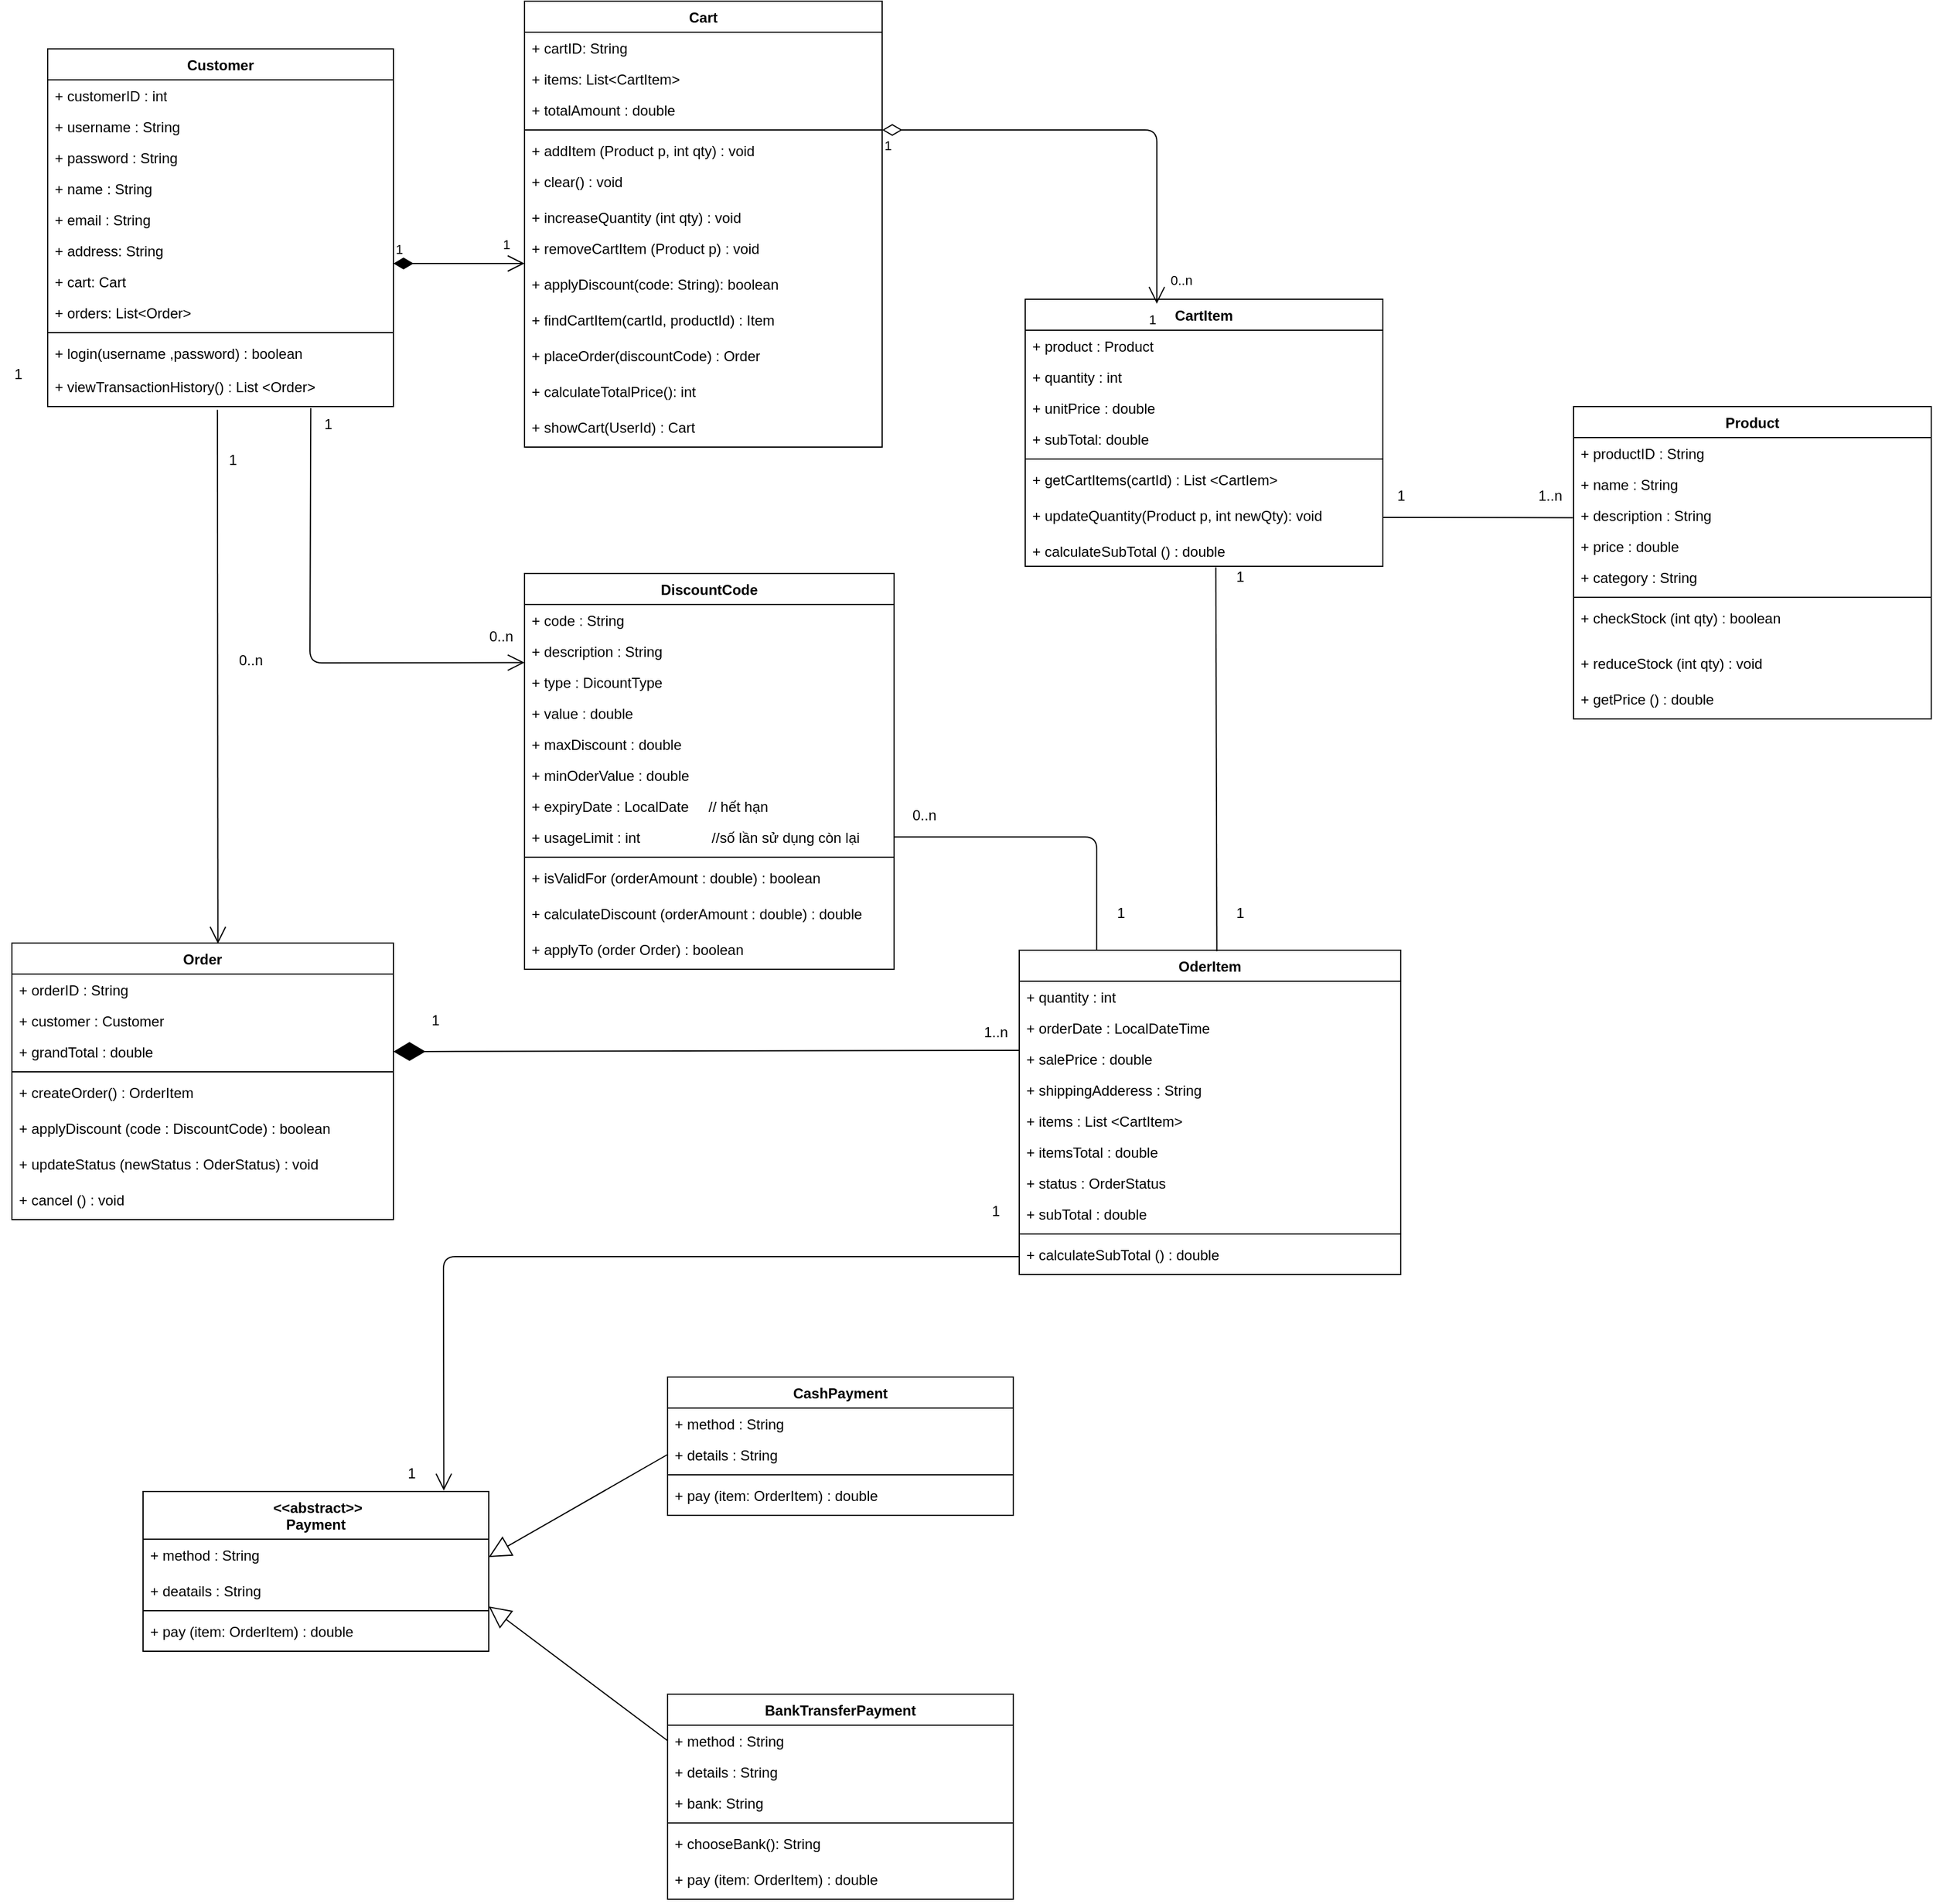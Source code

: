 <mxfile>
    <diagram id="XWeczmoMWFOpDsuUQ3jR" name="Page-1">
        <mxGraphModel dx="1027" dy="2038" grid="1" gridSize="10" guides="1" tooltips="1" connect="1" arrows="1" fold="1" page="1" pageScale="1" pageWidth="850" pageHeight="1100" math="0" shadow="0">
            <root>
                <mxCell id="0"/>
                <mxCell id="1" parent="0"/>
                <mxCell id="58" value="Customer" style="swimlane;fontStyle=1;align=center;verticalAlign=top;childLayout=stackLayout;horizontal=1;startSize=26;horizontalStack=0;resizeParent=1;resizeParentMax=0;resizeLast=0;collapsible=1;marginBottom=0;whiteSpace=wrap;html=1;" parent="1" vertex="1">
                    <mxGeometry x="140" y="-50" width="290" height="300" as="geometry">
                        <mxRectangle x="150" y="10" width="100" height="30" as="alternateBounds"/>
                    </mxGeometry>
                </mxCell>
                <mxCell id="59" value="+ customerID : int" style="text;strokeColor=none;fillColor=none;align=left;verticalAlign=top;spacingLeft=4;spacingRight=4;overflow=hidden;rotatable=0;points=[[0,0.5],[1,0.5]];portConstraint=eastwest;whiteSpace=wrap;html=1;" parent="58" vertex="1">
                    <mxGeometry y="26" width="290" height="26" as="geometry"/>
                </mxCell>
                <mxCell id="64" value="+ username : String" style="text;strokeColor=none;fillColor=none;align=left;verticalAlign=top;spacingLeft=4;spacingRight=4;overflow=hidden;rotatable=0;points=[[0,0.5],[1,0.5]];portConstraint=eastwest;whiteSpace=wrap;html=1;" parent="58" vertex="1">
                    <mxGeometry y="52" width="290" height="26" as="geometry"/>
                </mxCell>
                <mxCell id="68" value="+ password : String" style="text;strokeColor=none;fillColor=none;align=left;verticalAlign=top;spacingLeft=4;spacingRight=4;overflow=hidden;rotatable=0;points=[[0,0.5],[1,0.5]];portConstraint=eastwest;whiteSpace=wrap;html=1;" parent="58" vertex="1">
                    <mxGeometry y="78" width="290" height="26" as="geometry"/>
                </mxCell>
                <mxCell id="65" value="+ name : String" style="text;strokeColor=none;fillColor=none;align=left;verticalAlign=top;spacingLeft=4;spacingRight=4;overflow=hidden;rotatable=0;points=[[0,0.5],[1,0.5]];portConstraint=eastwest;whiteSpace=wrap;html=1;" parent="58" vertex="1">
                    <mxGeometry y="104" width="290" height="26" as="geometry"/>
                </mxCell>
                <mxCell id="66" value="+ email : String" style="text;strokeColor=none;fillColor=none;align=left;verticalAlign=top;spacingLeft=4;spacingRight=4;overflow=hidden;rotatable=0;points=[[0,0.5],[1,0.5]];portConstraint=eastwest;whiteSpace=wrap;html=1;" parent="58" vertex="1">
                    <mxGeometry y="130" width="290" height="26" as="geometry"/>
                </mxCell>
                <mxCell id="67" value="+ address: String" style="text;strokeColor=none;fillColor=none;align=left;verticalAlign=top;spacingLeft=4;spacingRight=4;overflow=hidden;rotatable=0;points=[[0,0.5],[1,0.5]];portConstraint=eastwest;whiteSpace=wrap;html=1;" parent="58" vertex="1">
                    <mxGeometry y="156" width="290" height="26" as="geometry"/>
                </mxCell>
                <mxCell id="137" value="+ cart: Cart" style="text;strokeColor=none;fillColor=none;align=left;verticalAlign=top;spacingLeft=4;spacingRight=4;overflow=hidden;rotatable=0;points=[[0,0.5],[1,0.5]];portConstraint=eastwest;whiteSpace=wrap;html=1;" parent="58" vertex="1">
                    <mxGeometry y="182" width="290" height="26" as="geometry"/>
                </mxCell>
                <mxCell id="138" value="+ orders: List&amp;lt;Order&amp;gt;" style="text;strokeColor=none;fillColor=none;align=left;verticalAlign=top;spacingLeft=4;spacingRight=4;overflow=hidden;rotatable=0;points=[[0,0.5],[1,0.5]];portConstraint=eastwest;whiteSpace=wrap;html=1;" parent="58" vertex="1">
                    <mxGeometry y="208" width="290" height="26" as="geometry"/>
                </mxCell>
                <mxCell id="60" value="" style="line;strokeWidth=1;fillColor=none;align=left;verticalAlign=middle;spacingTop=-1;spacingLeft=3;spacingRight=3;rotatable=0;labelPosition=right;points=[];portConstraint=eastwest;strokeColor=inherit;" parent="58" vertex="1">
                    <mxGeometry y="234" width="290" height="8" as="geometry"/>
                </mxCell>
                <mxCell id="61" value="&lt;div&gt;+ login(username ,password) : boolean&lt;/div&gt;" style="text;strokeColor=none;fillColor=none;align=left;verticalAlign=top;spacingLeft=4;spacingRight=4;overflow=hidden;rotatable=0;points=[[0,0.5],[1,0.5]];portConstraint=eastwest;whiteSpace=wrap;html=1;" parent="58" vertex="1">
                    <mxGeometry y="242" width="290" height="28" as="geometry"/>
                </mxCell>
                <mxCell id="153" value="+ viewTransactionHistory() : List &amp;lt;Order&amp;gt;" style="text;strokeColor=none;fillColor=none;align=left;verticalAlign=top;spacingLeft=4;spacingRight=4;overflow=hidden;rotatable=0;points=[[0,0.5],[1,0.5]];portConstraint=eastwest;whiteSpace=wrap;html=1;" parent="58" vertex="1">
                    <mxGeometry y="270" width="290" height="30" as="geometry"/>
                </mxCell>
                <mxCell id="69" value="Cart" style="swimlane;fontStyle=1;align=center;verticalAlign=top;childLayout=stackLayout;horizontal=1;startSize=26;horizontalStack=0;resizeParent=1;resizeParentMax=0;resizeLast=0;collapsible=1;marginBottom=0;whiteSpace=wrap;html=1;" parent="1" vertex="1">
                    <mxGeometry x="540" y="-90" width="300" height="374" as="geometry">
                        <mxRectangle x="150" y="10" width="100" height="30" as="alternateBounds"/>
                    </mxGeometry>
                </mxCell>
                <mxCell id="70" value="+&amp;nbsp;&lt;span style=&quot;background-color: transparent;&quot;&gt;cartID: String&lt;/span&gt;" style="text;strokeColor=none;fillColor=none;align=left;verticalAlign=top;spacingLeft=4;spacingRight=4;overflow=hidden;rotatable=0;points=[[0,0.5],[1,0.5]];portConstraint=eastwest;whiteSpace=wrap;html=1;" parent="69" vertex="1">
                    <mxGeometry y="26" width="300" height="26" as="geometry"/>
                </mxCell>
                <mxCell id="72" value="+&amp;nbsp;&lt;span style=&quot;background-color: transparent;&quot;&gt;items: List&amp;lt;CartItem&amp;gt;&lt;/span&gt;" style="text;strokeColor=none;fillColor=none;align=left;verticalAlign=top;spacingLeft=4;spacingRight=4;overflow=hidden;rotatable=0;points=[[0,0.5],[1,0.5]];portConstraint=eastwest;whiteSpace=wrap;html=1;" parent="69" vertex="1">
                    <mxGeometry y="52" width="300" height="26" as="geometry"/>
                </mxCell>
                <mxCell id="73" value="+ totalAmount : double" style="text;strokeColor=none;fillColor=none;align=left;verticalAlign=top;spacingLeft=4;spacingRight=4;overflow=hidden;rotatable=0;points=[[0,0.5],[1,0.5]];portConstraint=eastwest;whiteSpace=wrap;html=1;" parent="69" vertex="1">
                    <mxGeometry y="78" width="300" height="26" as="geometry"/>
                </mxCell>
                <mxCell id="76" value="" style="line;strokeWidth=1;fillColor=none;align=left;verticalAlign=middle;spacingTop=-1;spacingLeft=3;spacingRight=3;rotatable=0;labelPosition=right;points=[];portConstraint=eastwest;strokeColor=inherit;" parent="69" vertex="1">
                    <mxGeometry y="104" width="300" height="8" as="geometry"/>
                </mxCell>
                <mxCell id="77" value="&lt;div&gt;+ addItem (Product p, int qty) : void&lt;/div&gt;" style="text;strokeColor=none;fillColor=none;align=left;verticalAlign=top;spacingLeft=4;spacingRight=4;overflow=hidden;rotatable=0;points=[[0,0.5],[1,0.5]];portConstraint=eastwest;whiteSpace=wrap;html=1;" parent="69" vertex="1">
                    <mxGeometry y="112" width="300" height="26" as="geometry"/>
                </mxCell>
                <mxCell id="136" value="+ clear() : void" style="text;strokeColor=none;fillColor=none;align=left;verticalAlign=top;spacingLeft=4;spacingRight=4;overflow=hidden;rotatable=0;points=[[0,0.5],[1,0.5]];portConstraint=eastwest;whiteSpace=wrap;html=1;" parent="69" vertex="1">
                    <mxGeometry y="138" width="300" height="30" as="geometry"/>
                </mxCell>
                <mxCell id="360" value="&lt;div&gt;+ increaseQuantity (int qty) : void&lt;/div&gt;" style="text;strokeColor=none;fillColor=none;align=left;verticalAlign=top;spacingLeft=4;spacingRight=4;overflow=hidden;rotatable=0;points=[[0,0.5],[1,0.5]];portConstraint=eastwest;whiteSpace=wrap;html=1;" parent="69" vertex="1">
                    <mxGeometry y="168" width="300" height="26" as="geometry"/>
                </mxCell>
                <mxCell id="133" value="+ removeCartItem (Product p) : void" style="text;strokeColor=none;fillColor=none;align=left;verticalAlign=top;spacingLeft=4;spacingRight=4;overflow=hidden;rotatable=0;points=[[0,0.5],[1,0.5]];portConstraint=eastwest;whiteSpace=wrap;html=1;" parent="69" vertex="1">
                    <mxGeometry y="194" width="300" height="30" as="geometry"/>
                </mxCell>
                <mxCell id="135" value="+&amp;nbsp;&lt;span style=&quot;background-color: transparent;&quot;&gt;applyDiscount(code: String): boolean&lt;/span&gt;" style="text;strokeColor=none;fillColor=none;align=left;verticalAlign=top;spacingLeft=4;spacingRight=4;overflow=hidden;rotatable=0;points=[[0,0.5],[1,0.5]];portConstraint=eastwest;whiteSpace=wrap;html=1;" parent="69" vertex="1">
                    <mxGeometry y="224" width="300" height="30" as="geometry"/>
                </mxCell>
                <mxCell id="359" value="+ findCartItem(cartId, productId) : Item" style="text;strokeColor=none;fillColor=none;align=left;verticalAlign=top;spacingLeft=4;spacingRight=4;overflow=hidden;rotatable=0;points=[[0,0.5],[1,0.5]];portConstraint=eastwest;whiteSpace=wrap;html=1;" parent="69" vertex="1">
                    <mxGeometry y="254" width="300" height="30" as="geometry"/>
                </mxCell>
                <mxCell id="363" value="+ placeOrder(discountCode) : Order" style="text;strokeColor=none;fillColor=none;align=left;verticalAlign=top;spacingLeft=4;spacingRight=4;overflow=hidden;rotatable=0;points=[[0,0.5],[1,0.5]];portConstraint=eastwest;whiteSpace=wrap;html=1;" parent="69" vertex="1">
                    <mxGeometry y="284" width="300" height="30" as="geometry"/>
                </mxCell>
                <mxCell id="134" value="+&amp;nbsp;&lt;span style=&quot;background-color: transparent;&quot;&gt;calculateTotalPrice(): int&lt;/span&gt;" style="text;strokeColor=none;fillColor=none;align=left;verticalAlign=top;spacingLeft=4;spacingRight=4;overflow=hidden;rotatable=0;points=[[0,0.5],[1,0.5]];portConstraint=eastwest;whiteSpace=wrap;html=1;" parent="69" vertex="1">
                    <mxGeometry y="314" width="300" height="30" as="geometry"/>
                </mxCell>
                <mxCell id="358" value="+ showCart(UserId) : Cart" style="text;strokeColor=none;fillColor=none;align=left;verticalAlign=top;spacingLeft=4;spacingRight=4;overflow=hidden;rotatable=0;points=[[0,0.5],[1,0.5]];portConstraint=eastwest;whiteSpace=wrap;html=1;" parent="69" vertex="1">
                    <mxGeometry y="344" width="300" height="30" as="geometry"/>
                </mxCell>
                <mxCell id="139" value="Order" style="swimlane;fontStyle=1;align=center;verticalAlign=top;childLayout=stackLayout;horizontal=1;startSize=26;horizontalStack=0;resizeParent=1;resizeParentMax=0;resizeLast=0;collapsible=1;marginBottom=0;whiteSpace=wrap;html=1;" parent="1" vertex="1">
                    <mxGeometry x="110" y="700" width="320" height="232" as="geometry">
                        <mxRectangle x="150" y="10" width="100" height="30" as="alternateBounds"/>
                    </mxGeometry>
                </mxCell>
                <mxCell id="140" value="+ orderID : String" style="text;strokeColor=none;fillColor=none;align=left;verticalAlign=top;spacingLeft=4;spacingRight=4;overflow=hidden;rotatable=0;points=[[0,0.5],[1,0.5]];portConstraint=eastwest;whiteSpace=wrap;html=1;" parent="139" vertex="1">
                    <mxGeometry y="26" width="320" height="26" as="geometry"/>
                </mxCell>
                <mxCell id="141" value="+ customer : Customer" style="text;strokeColor=none;fillColor=none;align=left;verticalAlign=top;spacingLeft=4;spacingRight=4;overflow=hidden;rotatable=0;points=[[0,0.5],[1,0.5]];portConstraint=eastwest;whiteSpace=wrap;html=1;" parent="139" vertex="1">
                    <mxGeometry y="52" width="320" height="26" as="geometry"/>
                </mxCell>
                <mxCell id="181" value="+ grandTotal : double" style="text;strokeColor=none;fillColor=none;align=left;verticalAlign=top;spacingLeft=4;spacingRight=4;overflow=hidden;rotatable=0;points=[[0,0.5],[1,0.5]];portConstraint=eastwest;whiteSpace=wrap;html=1;" parent="139" vertex="1">
                    <mxGeometry y="78" width="320" height="26" as="geometry"/>
                </mxCell>
                <mxCell id="148" value="" style="line;strokeWidth=1;fillColor=none;align=left;verticalAlign=middle;spacingTop=-1;spacingLeft=3;spacingRight=3;rotatable=0;labelPosition=right;points=[];portConstraint=eastwest;strokeColor=inherit;" parent="139" vertex="1">
                    <mxGeometry y="104" width="320" height="8" as="geometry"/>
                </mxCell>
                <mxCell id="364" value="+ createOrder() : OrderItem" style="text;strokeColor=none;fillColor=none;align=left;verticalAlign=top;spacingLeft=4;spacingRight=4;overflow=hidden;rotatable=0;points=[[0,0.5],[1,0.5]];portConstraint=eastwest;whiteSpace=wrap;html=1;" parent="139" vertex="1">
                    <mxGeometry y="112" width="320" height="30" as="geometry"/>
                </mxCell>
                <mxCell id="187" value="+ applyDiscount (code : DiscountCode) : boolean" style="text;strokeColor=none;fillColor=none;align=left;verticalAlign=top;spacingLeft=4;spacingRight=4;overflow=hidden;rotatable=0;points=[[0,0.5],[1,0.5]];portConstraint=eastwest;whiteSpace=wrap;html=1;" parent="139" vertex="1">
                    <mxGeometry y="142" width="320" height="30" as="geometry"/>
                </mxCell>
                <mxCell id="186" value="+ updateStatus (newStatus : OderStatus) : void" style="text;strokeColor=none;fillColor=none;align=left;verticalAlign=top;spacingLeft=4;spacingRight=4;overflow=hidden;rotatable=0;points=[[0,0.5],[1,0.5]];portConstraint=eastwest;whiteSpace=wrap;html=1;" parent="139" vertex="1">
                    <mxGeometry y="172" width="320" height="30" as="geometry"/>
                </mxCell>
                <mxCell id="190" value="+ cancel () : void" style="text;strokeColor=none;fillColor=none;align=left;verticalAlign=top;spacingLeft=4;spacingRight=4;overflow=hidden;rotatable=0;points=[[0,0.5],[1,0.5]];portConstraint=eastwest;whiteSpace=wrap;html=1;" parent="139" vertex="1">
                    <mxGeometry y="202" width="320" height="30" as="geometry"/>
                </mxCell>
                <mxCell id="154" value="CartItem" style="swimlane;fontStyle=1;align=center;verticalAlign=top;childLayout=stackLayout;horizontal=1;startSize=26;horizontalStack=0;resizeParent=1;resizeParentMax=0;resizeLast=0;collapsible=1;marginBottom=0;whiteSpace=wrap;html=1;" parent="1" vertex="1">
                    <mxGeometry x="960" y="160" width="300" height="224" as="geometry">
                        <mxRectangle x="150" y="10" width="100" height="30" as="alternateBounds"/>
                    </mxGeometry>
                </mxCell>
                <mxCell id="155" value="+ product : Product" style="text;strokeColor=none;fillColor=none;align=left;verticalAlign=top;spacingLeft=4;spacingRight=4;overflow=hidden;rotatable=0;points=[[0,0.5],[1,0.5]];portConstraint=eastwest;whiteSpace=wrap;html=1;" parent="154" vertex="1">
                    <mxGeometry y="26" width="300" height="26" as="geometry"/>
                </mxCell>
                <mxCell id="156" value="+ quantity : int" style="text;strokeColor=none;fillColor=none;align=left;verticalAlign=top;spacingLeft=4;spacingRight=4;overflow=hidden;rotatable=0;points=[[0,0.5],[1,0.5]];portConstraint=eastwest;whiteSpace=wrap;html=1;" parent="154" vertex="1">
                    <mxGeometry y="52" width="300" height="26" as="geometry"/>
                </mxCell>
                <mxCell id="157" value="+ unitPrice : double" style="text;strokeColor=none;fillColor=none;align=left;verticalAlign=top;spacingLeft=4;spacingRight=4;overflow=hidden;rotatable=0;points=[[0,0.5],[1,0.5]];portConstraint=eastwest;whiteSpace=wrap;html=1;" parent="154" vertex="1">
                    <mxGeometry y="78" width="300" height="26" as="geometry"/>
                </mxCell>
                <mxCell id="158" value="+ subTotal: double" style="text;strokeColor=none;fillColor=none;align=left;verticalAlign=top;spacingLeft=4;spacingRight=4;overflow=hidden;rotatable=0;points=[[0,0.5],[1,0.5]];portConstraint=eastwest;whiteSpace=wrap;html=1;" parent="154" vertex="1">
                    <mxGeometry y="104" width="300" height="26" as="geometry"/>
                </mxCell>
                <mxCell id="159" value="" style="line;strokeWidth=1;fillColor=none;align=left;verticalAlign=middle;spacingTop=-1;spacingLeft=3;spacingRight=3;rotatable=0;labelPosition=right;points=[];portConstraint=eastwest;strokeColor=inherit;" parent="154" vertex="1">
                    <mxGeometry y="130" width="300" height="8" as="geometry"/>
                </mxCell>
                <mxCell id="361" value="+ getCartItems(cartId) : List &amp;lt;CartIem&amp;gt;" style="text;strokeColor=none;fillColor=none;align=left;verticalAlign=top;spacingLeft=4;spacingRight=4;overflow=hidden;rotatable=0;points=[[0,0.5],[1,0.5]];portConstraint=eastwest;whiteSpace=wrap;html=1;" parent="154" vertex="1">
                    <mxGeometry y="138" width="300" height="30" as="geometry"/>
                </mxCell>
                <mxCell id="78" value="+&amp;nbsp;&lt;span style=&quot;background-color: transparent;&quot;&gt;updateQuantity(Product p, int newQty): void&lt;/span&gt;" style="text;strokeColor=none;fillColor=none;align=left;verticalAlign=top;spacingLeft=4;spacingRight=4;overflow=hidden;rotatable=0;points=[[0,0.5],[1,0.5]];portConstraint=eastwest;whiteSpace=wrap;html=1;" parent="154" vertex="1">
                    <mxGeometry y="168" width="300" height="30" as="geometry"/>
                </mxCell>
                <mxCell id="160" value="+ calculateSubTotal () : double" style="text;strokeColor=none;fillColor=none;align=left;verticalAlign=top;spacingLeft=4;spacingRight=4;overflow=hidden;rotatable=0;points=[[0,0.5],[1,0.5]];portConstraint=eastwest;whiteSpace=wrap;html=1;" parent="154" vertex="1">
                    <mxGeometry y="198" width="300" height="26" as="geometry"/>
                </mxCell>
                <mxCell id="166" value="Product" style="swimlane;fontStyle=1;align=center;verticalAlign=top;childLayout=stackLayout;horizontal=1;startSize=26;horizontalStack=0;resizeParent=1;resizeParentMax=0;resizeLast=0;collapsible=1;marginBottom=0;whiteSpace=wrap;html=1;" parent="1" vertex="1">
                    <mxGeometry x="1420" y="250" width="300" height="262" as="geometry">
                        <mxRectangle x="150" y="10" width="100" height="30" as="alternateBounds"/>
                    </mxGeometry>
                </mxCell>
                <mxCell id="167" value="+ productID : String" style="text;strokeColor=none;fillColor=none;align=left;verticalAlign=top;spacingLeft=4;spacingRight=4;overflow=hidden;rotatable=0;points=[[0,0.5],[1,0.5]];portConstraint=eastwest;whiteSpace=wrap;html=1;" parent="166" vertex="1">
                    <mxGeometry y="26" width="300" height="26" as="geometry"/>
                </mxCell>
                <mxCell id="170" value="+ name : String" style="text;strokeColor=none;fillColor=none;align=left;verticalAlign=top;spacingLeft=4;spacingRight=4;overflow=hidden;rotatable=0;points=[[0,0.5],[1,0.5]];portConstraint=eastwest;whiteSpace=wrap;html=1;" parent="166" vertex="1">
                    <mxGeometry y="52" width="300" height="26" as="geometry"/>
                </mxCell>
                <mxCell id="171" value="+ description : String" style="text;strokeColor=none;fillColor=none;align=left;verticalAlign=top;spacingLeft=4;spacingRight=4;overflow=hidden;rotatable=0;points=[[0,0.5],[1,0.5]];portConstraint=eastwest;whiteSpace=wrap;html=1;" parent="166" vertex="1">
                    <mxGeometry y="78" width="300" height="26" as="geometry"/>
                </mxCell>
                <mxCell id="172" value="+ price : double" style="text;strokeColor=none;fillColor=none;align=left;verticalAlign=top;spacingLeft=4;spacingRight=4;overflow=hidden;rotatable=0;points=[[0,0.5],[1,0.5]];portConstraint=eastwest;whiteSpace=wrap;html=1;" parent="166" vertex="1">
                    <mxGeometry y="104" width="300" height="26" as="geometry"/>
                </mxCell>
                <mxCell id="174" value="+ category : String" style="text;strokeColor=none;fillColor=none;align=left;verticalAlign=top;spacingLeft=4;spacingRight=4;overflow=hidden;rotatable=0;points=[[0,0.5],[1,0.5]];portConstraint=eastwest;whiteSpace=wrap;html=1;" parent="166" vertex="1">
                    <mxGeometry y="130" width="300" height="26" as="geometry"/>
                </mxCell>
                <mxCell id="175" value="" style="line;strokeWidth=1;fillColor=none;align=left;verticalAlign=middle;spacingTop=-1;spacingLeft=3;spacingRight=3;rotatable=0;labelPosition=right;points=[];portConstraint=eastwest;strokeColor=inherit;" parent="166" vertex="1">
                    <mxGeometry y="156" width="300" height="8" as="geometry"/>
                </mxCell>
                <mxCell id="176" value="+ checkStock (int qty) : boolean" style="text;strokeColor=none;fillColor=none;align=left;verticalAlign=top;spacingLeft=4;spacingRight=4;overflow=hidden;rotatable=0;points=[[0,0.5],[1,0.5]];portConstraint=eastwest;whiteSpace=wrap;html=1;" parent="166" vertex="1">
                    <mxGeometry y="164" width="300" height="38" as="geometry"/>
                </mxCell>
                <mxCell id="177" value="+ reduceStock (int qty) : void" style="text;strokeColor=none;fillColor=none;align=left;verticalAlign=top;spacingLeft=4;spacingRight=4;overflow=hidden;rotatable=0;points=[[0,0.5],[1,0.5]];portConstraint=eastwest;whiteSpace=wrap;html=1;" parent="166" vertex="1">
                    <mxGeometry y="202" width="300" height="30" as="geometry"/>
                </mxCell>
                <mxCell id="178" value="+ getPrice () : double" style="text;strokeColor=none;fillColor=none;align=left;verticalAlign=top;spacingLeft=4;spacingRight=4;overflow=hidden;rotatable=0;points=[[0,0.5],[1,0.5]];portConstraint=eastwest;whiteSpace=wrap;html=1;" parent="166" vertex="1">
                    <mxGeometry y="232" width="300" height="30" as="geometry"/>
                </mxCell>
                <mxCell id="191" value="OderItem" style="swimlane;fontStyle=1;align=center;verticalAlign=top;childLayout=stackLayout;horizontal=1;startSize=26;horizontalStack=0;resizeParent=1;resizeParentMax=0;resizeLast=0;collapsible=1;marginBottom=0;whiteSpace=wrap;html=1;" parent="1" vertex="1">
                    <mxGeometry x="955" y="706" width="320" height="272" as="geometry">
                        <mxRectangle x="150" y="10" width="100" height="30" as="alternateBounds"/>
                    </mxGeometry>
                </mxCell>
                <mxCell id="193" value="+ quantity : int" style="text;strokeColor=none;fillColor=none;align=left;verticalAlign=top;spacingLeft=4;spacingRight=4;overflow=hidden;rotatable=0;points=[[0,0.5],[1,0.5]];portConstraint=eastwest;whiteSpace=wrap;html=1;" parent="191" vertex="1">
                    <mxGeometry y="26" width="320" height="26" as="geometry"/>
                </mxCell>
                <mxCell id="143" value="+ orderDate : LocalDateTime" style="text;strokeColor=none;fillColor=none;align=left;verticalAlign=top;spacingLeft=4;spacingRight=4;overflow=hidden;rotatable=0;points=[[0,0.5],[1,0.5]];portConstraint=eastwest;whiteSpace=wrap;html=1;" parent="191" vertex="1">
                    <mxGeometry y="52" width="320" height="26" as="geometry"/>
                </mxCell>
                <mxCell id="194" value="+ salePrice : double" style="text;strokeColor=none;fillColor=none;align=left;verticalAlign=top;spacingLeft=4;spacingRight=4;overflow=hidden;rotatable=0;points=[[0,0.5],[1,0.5]];portConstraint=eastwest;whiteSpace=wrap;html=1;" parent="191" vertex="1">
                    <mxGeometry y="78" width="320" height="26" as="geometry"/>
                </mxCell>
                <mxCell id="144" value="+ shippingAdderess : String" style="text;strokeColor=none;fillColor=none;align=left;verticalAlign=top;spacingLeft=4;spacingRight=4;overflow=hidden;rotatable=0;points=[[0,0.5],[1,0.5]];portConstraint=eastwest;whiteSpace=wrap;html=1;" parent="191" vertex="1">
                    <mxGeometry y="104" width="320" height="26" as="geometry"/>
                </mxCell>
                <mxCell id="142" value="+ items : List &amp;lt;CartItem&amp;gt;" style="text;strokeColor=none;fillColor=none;align=left;verticalAlign=top;spacingLeft=4;spacingRight=4;overflow=hidden;rotatable=0;points=[[0,0.5],[1,0.5]];portConstraint=eastwest;whiteSpace=wrap;html=1;" parent="191" vertex="1">
                    <mxGeometry y="130" width="320" height="26" as="geometry"/>
                </mxCell>
                <mxCell id="146" value="+ itemsTotal : double" style="text;strokeColor=none;fillColor=none;align=left;verticalAlign=top;spacingLeft=4;spacingRight=4;overflow=hidden;rotatable=0;points=[[0,0.5],[1,0.5]];portConstraint=eastwest;whiteSpace=wrap;html=1;" parent="191" vertex="1">
                    <mxGeometry y="156" width="320" height="26" as="geometry"/>
                </mxCell>
                <mxCell id="145" value="+ status : OrderStatus" style="text;strokeColor=none;fillColor=none;align=left;verticalAlign=top;spacingLeft=4;spacingRight=4;overflow=hidden;rotatable=0;points=[[0,0.5],[1,0.5]];portConstraint=eastwest;whiteSpace=wrap;html=1;" parent="191" vertex="1">
                    <mxGeometry y="182" width="320" height="26" as="geometry"/>
                </mxCell>
                <mxCell id="195" value="+ subTotal : double" style="text;strokeColor=none;fillColor=none;align=left;verticalAlign=top;spacingLeft=4;spacingRight=4;overflow=hidden;rotatable=0;points=[[0,0.5],[1,0.5]];portConstraint=eastwest;whiteSpace=wrap;html=1;" parent="191" vertex="1">
                    <mxGeometry y="208" width="320" height="26" as="geometry"/>
                </mxCell>
                <mxCell id="200" value="" style="line;strokeWidth=1;fillColor=none;align=left;verticalAlign=middle;spacingTop=-1;spacingLeft=3;spacingRight=3;rotatable=0;labelPosition=right;points=[];portConstraint=eastwest;strokeColor=inherit;" parent="191" vertex="1">
                    <mxGeometry y="234" width="320" height="8" as="geometry"/>
                </mxCell>
                <mxCell id="202" value="+ calculateSubTotal () : double" style="text;strokeColor=none;fillColor=none;align=left;verticalAlign=top;spacingLeft=4;spacingRight=4;overflow=hidden;rotatable=0;points=[[0,0.5],[1,0.5]];portConstraint=eastwest;whiteSpace=wrap;html=1;" parent="191" vertex="1">
                    <mxGeometry y="242" width="320" height="30" as="geometry"/>
                </mxCell>
                <mxCell id="206" value="DiscountCode" style="swimlane;fontStyle=1;align=center;verticalAlign=top;childLayout=stackLayout;horizontal=1;startSize=26;horizontalStack=0;resizeParent=1;resizeParentMax=0;resizeLast=0;collapsible=1;marginBottom=0;whiteSpace=wrap;html=1;" parent="1" vertex="1">
                    <mxGeometry x="540" y="390" width="310" height="332" as="geometry">
                        <mxRectangle x="150" y="10" width="100" height="30" as="alternateBounds"/>
                    </mxGeometry>
                </mxCell>
                <mxCell id="207" value="+ code : String" style="text;strokeColor=none;fillColor=none;align=left;verticalAlign=top;spacingLeft=4;spacingRight=4;overflow=hidden;rotatable=0;points=[[0,0.5],[1,0.5]];portConstraint=eastwest;whiteSpace=wrap;html=1;" parent="206" vertex="1">
                    <mxGeometry y="26" width="310" height="26" as="geometry"/>
                </mxCell>
                <mxCell id="208" value="+ description : String" style="text;strokeColor=none;fillColor=none;align=left;verticalAlign=top;spacingLeft=4;spacingRight=4;overflow=hidden;rotatable=0;points=[[0,0.5],[1,0.5]];portConstraint=eastwest;whiteSpace=wrap;html=1;" parent="206" vertex="1">
                    <mxGeometry y="52" width="310" height="26" as="geometry"/>
                </mxCell>
                <mxCell id="209" value="+ type : DicountType" style="text;strokeColor=none;fillColor=none;align=left;verticalAlign=top;spacingLeft=4;spacingRight=4;overflow=hidden;rotatable=0;points=[[0,0.5],[1,0.5]];portConstraint=eastwest;whiteSpace=wrap;html=1;" parent="206" vertex="1">
                    <mxGeometry y="78" width="310" height="26" as="geometry"/>
                </mxCell>
                <mxCell id="210" value="+ value : double" style="text;strokeColor=none;fillColor=none;align=left;verticalAlign=top;spacingLeft=4;spacingRight=4;overflow=hidden;rotatable=0;points=[[0,0.5],[1,0.5]];portConstraint=eastwest;whiteSpace=wrap;html=1;" parent="206" vertex="1">
                    <mxGeometry y="104" width="310" height="26" as="geometry"/>
                </mxCell>
                <mxCell id="211" value="+ maxDiscount : double" style="text;strokeColor=none;fillColor=none;align=left;verticalAlign=top;spacingLeft=4;spacingRight=4;overflow=hidden;rotatable=0;points=[[0,0.5],[1,0.5]];portConstraint=eastwest;whiteSpace=wrap;html=1;" parent="206" vertex="1">
                    <mxGeometry y="130" width="310" height="26" as="geometry"/>
                </mxCell>
                <mxCell id="212" value="+ minOderValue : double" style="text;strokeColor=none;fillColor=none;align=left;verticalAlign=top;spacingLeft=4;spacingRight=4;overflow=hidden;rotatable=0;points=[[0,0.5],[1,0.5]];portConstraint=eastwest;whiteSpace=wrap;html=1;" parent="206" vertex="1">
                    <mxGeometry y="156" width="310" height="26" as="geometry"/>
                </mxCell>
                <mxCell id="213" value="+ expiryDate : LocalDate&amp;nbsp; &amp;nbsp; &amp;nbsp;// hết hạn" style="text;strokeColor=none;fillColor=none;align=left;verticalAlign=top;spacingLeft=4;spacingRight=4;overflow=hidden;rotatable=0;points=[[0,0.5],[1,0.5]];portConstraint=eastwest;whiteSpace=wrap;html=1;" parent="206" vertex="1">
                    <mxGeometry y="182" width="310" height="26" as="geometry"/>
                </mxCell>
                <mxCell id="214" value="+ usageLimit : int&amp;nbsp; &amp;nbsp; &amp;nbsp; &amp;nbsp; &amp;nbsp; &amp;nbsp; &amp;nbsp; &amp;nbsp; &amp;nbsp; //số lần sử dụng còn lại" style="text;strokeColor=none;fillColor=none;align=left;verticalAlign=top;spacingLeft=4;spacingRight=4;overflow=hidden;rotatable=0;points=[[0,0.5],[1,0.5]];portConstraint=eastwest;whiteSpace=wrap;html=1;" parent="206" vertex="1">
                    <mxGeometry y="208" width="310" height="26" as="geometry"/>
                </mxCell>
                <mxCell id="219" value="" style="line;strokeWidth=1;fillColor=none;align=left;verticalAlign=middle;spacingTop=-1;spacingLeft=3;spacingRight=3;rotatable=0;labelPosition=right;points=[];portConstraint=eastwest;strokeColor=inherit;" parent="206" vertex="1">
                    <mxGeometry y="234" width="310" height="8" as="geometry"/>
                </mxCell>
                <mxCell id="220" value="+ isValidFor (orderAmount : double) : boolean" style="text;strokeColor=none;fillColor=none;align=left;verticalAlign=top;spacingLeft=4;spacingRight=4;overflow=hidden;rotatable=0;points=[[0,0.5],[1,0.5]];portConstraint=eastwest;whiteSpace=wrap;html=1;" parent="206" vertex="1">
                    <mxGeometry y="242" width="310" height="30" as="geometry"/>
                </mxCell>
                <mxCell id="221" value="+ calculateDiscount (orderAmount : double) : double" style="text;strokeColor=none;fillColor=none;align=left;verticalAlign=top;spacingLeft=4;spacingRight=4;overflow=hidden;rotatable=0;points=[[0,0.5],[1,0.5]];portConstraint=eastwest;whiteSpace=wrap;html=1;" parent="206" vertex="1">
                    <mxGeometry y="272" width="310" height="30" as="geometry"/>
                </mxCell>
                <mxCell id="222" value="+ applyTo (order Order) : boolean" style="text;strokeColor=none;fillColor=none;align=left;verticalAlign=top;spacingLeft=4;spacingRight=4;overflow=hidden;rotatable=0;points=[[0,0.5],[1,0.5]];portConstraint=eastwest;whiteSpace=wrap;html=1;" parent="206" vertex="1">
                    <mxGeometry y="302" width="310" height="30" as="geometry"/>
                </mxCell>
                <mxCell id="226" value="&amp;nbsp;&amp;lt;&amp;lt;abstract&amp;gt;&amp;gt;&lt;div&gt;&lt;span style=&quot;color: rgb(0, 0, 0);&quot;&gt;Payment&lt;/span&gt;&lt;/div&gt;" style="swimlane;fontStyle=1;align=center;verticalAlign=top;childLayout=stackLayout;horizontal=1;startSize=40;horizontalStack=0;resizeParent=1;resizeParentMax=0;resizeLast=0;collapsible=1;marginBottom=0;whiteSpace=wrap;html=1;" parent="1" vertex="1">
                    <mxGeometry x="220" y="1160" width="290" height="134" as="geometry">
                        <mxRectangle x="150" y="10" width="100" height="30" as="alternateBounds"/>
                    </mxGeometry>
                </mxCell>
                <mxCell id="227" value="+ method : String" style="text;strokeColor=none;fillColor=none;align=left;verticalAlign=top;spacingLeft=4;spacingRight=4;overflow=hidden;rotatable=0;points=[[0,0.5],[1,0.5]];portConstraint=eastwest;whiteSpace=wrap;html=1;" parent="226" vertex="1">
                    <mxGeometry y="40" width="290" height="30" as="geometry"/>
                </mxCell>
                <mxCell id="228" value="+ deatails : String" style="text;strokeColor=none;fillColor=none;align=left;verticalAlign=top;spacingLeft=4;spacingRight=4;overflow=hidden;rotatable=0;points=[[0,0.5],[1,0.5]];portConstraint=eastwest;whiteSpace=wrap;html=1;" parent="226" vertex="1">
                    <mxGeometry y="70" width="290" height="26" as="geometry"/>
                </mxCell>
                <mxCell id="231" value="" style="line;strokeWidth=1;fillColor=none;align=left;verticalAlign=middle;spacingTop=-1;spacingLeft=3;spacingRight=3;rotatable=0;labelPosition=right;points=[];portConstraint=eastwest;strokeColor=inherit;" parent="226" vertex="1">
                    <mxGeometry y="96" width="290" height="8" as="geometry"/>
                </mxCell>
                <mxCell id="383" value="&lt;span style=&quot;color: rgb(0, 0, 0);&quot;&gt;+ pay (item: OrderItem) : double&lt;/span&gt;" style="text;strokeColor=none;fillColor=none;align=left;verticalAlign=top;spacingLeft=4;spacingRight=4;overflow=hidden;rotatable=0;points=[[0,0.5],[1,0.5]];portConstraint=eastwest;whiteSpace=wrap;html=1;" vertex="1" parent="226">
                    <mxGeometry y="104" width="290" height="30" as="geometry"/>
                </mxCell>
                <mxCell id="233" value="CashPayment" style="swimlane;fontStyle=1;align=center;verticalAlign=top;childLayout=stackLayout;horizontal=1;startSize=26;horizontalStack=0;resizeParent=1;resizeParentMax=0;resizeLast=0;collapsible=1;marginBottom=0;whiteSpace=wrap;html=1;" parent="1" vertex="1">
                    <mxGeometry x="660" y="1064" width="290" height="116" as="geometry">
                        <mxRectangle x="150" y="10" width="100" height="30" as="alternateBounds"/>
                    </mxGeometry>
                </mxCell>
                <mxCell id="234" value="+ method : String" style="text;strokeColor=none;fillColor=none;align=left;verticalAlign=top;spacingLeft=4;spacingRight=4;overflow=hidden;rotatable=0;points=[[0,0.5],[1,0.5]];portConstraint=eastwest;whiteSpace=wrap;html=1;" parent="233" vertex="1">
                    <mxGeometry y="26" width="290" height="26" as="geometry"/>
                </mxCell>
                <mxCell id="235" value="+ details : String" style="text;strokeColor=none;fillColor=none;align=left;verticalAlign=top;spacingLeft=4;spacingRight=4;overflow=hidden;rotatable=0;points=[[0,0.5],[1,0.5]];portConstraint=eastwest;whiteSpace=wrap;html=1;" parent="233" vertex="1">
                    <mxGeometry y="52" width="290" height="26" as="geometry"/>
                </mxCell>
                <mxCell id="236" value="" style="line;strokeWidth=1;fillColor=none;align=left;verticalAlign=middle;spacingTop=-1;spacingLeft=3;spacingRight=3;rotatable=0;labelPosition=right;points=[];portConstraint=eastwest;strokeColor=inherit;" parent="233" vertex="1">
                    <mxGeometry y="78" width="290" height="8" as="geometry"/>
                </mxCell>
                <mxCell id="237" value="+ pay (item: OrderItem) : double" style="text;strokeColor=none;fillColor=none;align=left;verticalAlign=top;spacingLeft=4;spacingRight=4;overflow=hidden;rotatable=0;points=[[0,0.5],[1,0.5]];portConstraint=eastwest;whiteSpace=wrap;html=1;" parent="233" vertex="1">
                    <mxGeometry y="86" width="290" height="30" as="geometry"/>
                </mxCell>
                <mxCell id="238" value="BankTransferPayment" style="swimlane;fontStyle=1;align=center;verticalAlign=top;childLayout=stackLayout;horizontal=1;startSize=26;horizontalStack=0;resizeParent=1;resizeParentMax=0;resizeLast=0;collapsible=1;marginBottom=0;whiteSpace=wrap;html=1;" parent="1" vertex="1">
                    <mxGeometry x="660" y="1330" width="290" height="172" as="geometry">
                        <mxRectangle x="150" y="10" width="100" height="30" as="alternateBounds"/>
                    </mxGeometry>
                </mxCell>
                <mxCell id="239" value="+ method : String" style="text;strokeColor=none;fillColor=none;align=left;verticalAlign=top;spacingLeft=4;spacingRight=4;overflow=hidden;rotatable=0;points=[[0,0.5],[1,0.5]];portConstraint=eastwest;whiteSpace=wrap;html=1;" parent="238" vertex="1">
                    <mxGeometry y="26" width="290" height="26" as="geometry"/>
                </mxCell>
                <mxCell id="240" value="+ details : String" style="text;strokeColor=none;fillColor=none;align=left;verticalAlign=top;spacingLeft=4;spacingRight=4;overflow=hidden;rotatable=0;points=[[0,0.5],[1,0.5]];portConstraint=eastwest;whiteSpace=wrap;html=1;" parent="238" vertex="1">
                    <mxGeometry y="52" width="290" height="26" as="geometry"/>
                </mxCell>
                <mxCell id="381" value="+ bank: String" style="text;strokeColor=none;fillColor=none;align=left;verticalAlign=top;spacingLeft=4;spacingRight=4;overflow=hidden;rotatable=0;points=[[0,0.5],[1,0.5]];portConstraint=eastwest;whiteSpace=wrap;html=1;" vertex="1" parent="238">
                    <mxGeometry y="78" width="290" height="26" as="geometry"/>
                </mxCell>
                <mxCell id="241" value="" style="line;strokeWidth=1;fillColor=none;align=left;verticalAlign=middle;spacingTop=-1;spacingLeft=3;spacingRight=3;rotatable=0;labelPosition=right;points=[];portConstraint=eastwest;strokeColor=inherit;" parent="238" vertex="1">
                    <mxGeometry y="104" width="290" height="8" as="geometry"/>
                </mxCell>
                <mxCell id="242" value="&lt;span style=&quot;color: rgb(0, 0, 0);&quot;&gt;+ chooseBank(): String&lt;/span&gt;" style="text;strokeColor=none;fillColor=none;align=left;verticalAlign=top;spacingLeft=4;spacingRight=4;overflow=hidden;rotatable=0;points=[[0,0.5],[1,0.5]];portConstraint=eastwest;whiteSpace=wrap;html=1;" parent="238" vertex="1">
                    <mxGeometry y="112" width="290" height="30" as="geometry"/>
                </mxCell>
                <mxCell id="382" value="&lt;span style=&quot;color: rgb(0, 0, 0);&quot;&gt;+ pay (item: OrderItem) : double&lt;/span&gt;" style="text;strokeColor=none;fillColor=none;align=left;verticalAlign=top;spacingLeft=4;spacingRight=4;overflow=hidden;rotatable=0;points=[[0,0.5],[1,0.5]];portConstraint=eastwest;whiteSpace=wrap;html=1;" vertex="1" parent="238">
                    <mxGeometry y="142" width="290" height="30" as="geometry"/>
                </mxCell>
                <mxCell id="257" value="" style="endArrow=block;endSize=16;endFill=0;html=1;exitX=0;exitY=0.5;exitDx=0;exitDy=0;entryX=1;entryY=0.05;entryDx=0;entryDy=0;entryPerimeter=0;" parent="1" source="239" target="231" edge="1">
                    <mxGeometry width="160" relative="1" as="geometry">
                        <mxPoint x="-350" y="930" as="sourcePoint"/>
                        <mxPoint x="-250" y="960" as="targetPoint"/>
                    </mxGeometry>
                </mxCell>
                <mxCell id="272" value="" style="endArrow=block;endSize=16;endFill=0;html=1;exitX=0;exitY=0.5;exitDx=0;exitDy=0;entryX=1;entryY=0.5;entryDx=0;entryDy=0;" parent="1" source="235" target="227" edge="1">
                    <mxGeometry width="160" relative="1" as="geometry">
                        <mxPoint x="-528" y="1030" as="sourcePoint"/>
                        <mxPoint x="550" y="1120" as="targetPoint"/>
                    </mxGeometry>
                </mxCell>
                <mxCell id="274" value="" style="endArrow=diamondThin;endFill=1;endSize=24;html=1;entryX=1;entryY=0.5;entryDx=0;entryDy=0;exitX=-0.001;exitY=0.231;exitDx=0;exitDy=0;exitPerimeter=0;" parent="1" source="194" target="181" edge="1">
                    <mxGeometry width="160" relative="1" as="geometry">
                        <mxPoint x="950" y="791" as="sourcePoint"/>
                        <mxPoint x="433.84" y="719.408" as="targetPoint"/>
                    </mxGeometry>
                </mxCell>
                <mxCell id="314" value="&lt;span style=&quot;color: rgb(0, 0, 0);&quot;&gt;1&lt;/span&gt;" style="endArrow=open;html=1;endSize=12;startArrow=diamondThin;startSize=14;startFill=1;edgeStyle=orthogonalEdgeStyle;align=left;verticalAlign=bottom;" parent="1" edge="1">
                    <mxGeometry x="-1" y="3" relative="1" as="geometry">
                        <mxPoint x="430" y="130" as="sourcePoint"/>
                        <mxPoint x="540" y="130" as="targetPoint"/>
                    </mxGeometry>
                </mxCell>
                <mxCell id="319" value="&lt;span style=&quot;color: rgb(0, 0, 0); font-family: Helvetica; font-size: 11px; font-style: normal; font-variant-ligatures: normal; font-variant-caps: normal; font-weight: 400; letter-spacing: normal; orphans: 2; text-align: left; text-indent: 0px; text-transform: none; widows: 2; word-spacing: 0px; -webkit-text-stroke-width: 0px; white-space: nowrap; background-color: rgb(255, 255, 255); text-decoration-thickness: initial; text-decoration-style: initial; text-decoration-color: initial; display: inline !important; float: none;&quot;&gt;1&lt;/span&gt;" style="text;whiteSpace=wrap;html=1;" parent="1" vertex="1">
                    <mxGeometry x="520" y="100" width="10" height="30" as="geometry"/>
                </mxCell>
                <mxCell id="324" value="" style="endArrow=open;html=1;endSize=12;startArrow=diamondThin;startSize=14;startFill=0;edgeStyle=orthogonalEdgeStyle;entryX=0.368;entryY=0.017;entryDx=0;entryDy=0;entryPerimeter=0;" parent="1" source="76" target="154" edge="1">
                    <mxGeometry x="-0.0" relative="1" as="geometry">
                        <mxPoint x="850" y="40" as="sourcePoint"/>
                        <mxPoint x="1070" y="150" as="targetPoint"/>
                        <mxPoint as="offset"/>
                    </mxGeometry>
                </mxCell>
                <mxCell id="325" value="1" style="edgeLabel;resizable=0;html=1;align=left;verticalAlign=top;" parent="324" connectable="0" vertex="1">
                    <mxGeometry x="-1" relative="1" as="geometry"/>
                </mxCell>
                <mxCell id="326" value="1" style="edgeLabel;resizable=0;html=1;align=right;verticalAlign=top;" parent="324" connectable="0" vertex="1">
                    <mxGeometry x="1" relative="1" as="geometry"/>
                </mxCell>
                <mxCell id="327" value="&lt;span style=&quot;color: rgb(0, 0, 0); font-family: Helvetica; font-size: 11px; font-style: normal; font-variant-ligatures: normal; font-variant-caps: normal; font-weight: 400; letter-spacing: normal; orphans: 2; text-align: left; text-indent: 0px; text-transform: none; widows: 2; word-spacing: 0px; -webkit-text-stroke-width: 0px; white-space: nowrap; background-color: rgb(255, 255, 255); text-decoration-thickness: initial; text-decoration-style: initial; text-decoration-color: initial; display: inline !important; float: none;&quot;&gt;0..n&lt;/span&gt;" style="text;whiteSpace=wrap;html=1;" parent="1" vertex="1">
                    <mxGeometry x="1080" y="130" width="30" height="30" as="geometry"/>
                </mxCell>
                <mxCell id="329" value="1..n" style="text;html=1;align=center;verticalAlign=middle;resizable=0;points=[];autosize=1;strokeColor=none;fillColor=none;" parent="1" vertex="1">
                    <mxGeometry x="1380" y="310" width="40" height="30" as="geometry"/>
                </mxCell>
                <mxCell id="330" value="1" style="text;html=1;align=center;verticalAlign=middle;resizable=0;points=[];autosize=1;strokeColor=none;fillColor=none;" parent="1" vertex="1">
                    <mxGeometry x="1260" y="310" width="30" height="30" as="geometry"/>
                </mxCell>
                <mxCell id="331" value="" style="endArrow=open;endFill=1;endSize=12;html=1;exitX=0.491;exitY=1.093;exitDx=0;exitDy=0;exitPerimeter=0;entryX=0.54;entryY=0.002;entryDx=0;entryDy=0;entryPerimeter=0;" parent="1" source="153" target="139" edge="1">
                    <mxGeometry width="160" relative="1" as="geometry">
                        <mxPoint x="260" y="390" as="sourcePoint"/>
                        <mxPoint x="360" y="510" as="targetPoint"/>
                    </mxGeometry>
                </mxCell>
                <mxCell id="332" value="1" style="text;html=1;align=center;verticalAlign=middle;resizable=0;points=[];autosize=1;strokeColor=none;fillColor=none;" parent="1" vertex="1">
                    <mxGeometry x="280" y="280" width="30" height="30" as="geometry"/>
                </mxCell>
                <mxCell id="333" value="0..n" style="text;html=1;align=center;verticalAlign=middle;resizable=0;points=[];autosize=1;strokeColor=none;fillColor=none;" parent="1" vertex="1">
                    <mxGeometry x="290" y="448" width="40" height="30" as="geometry"/>
                </mxCell>
                <mxCell id="334" value="1" style="text;html=1;align=center;verticalAlign=middle;resizable=0;points=[];autosize=1;strokeColor=none;fillColor=none;" parent="1" vertex="1">
                    <mxGeometry x="450" y="750" width="30" height="30" as="geometry"/>
                </mxCell>
                <mxCell id="335" value="1..n" style="text;html=1;align=center;verticalAlign=middle;resizable=0;points=[];autosize=1;strokeColor=none;fillColor=none;" parent="1" vertex="1">
                    <mxGeometry x="915" y="760" width="40" height="30" as="geometry"/>
                </mxCell>
                <mxCell id="336" value="" style="endArrow=open;endFill=1;endSize=12;html=1;entryX=0.87;entryY=-0.006;entryDx=0;entryDy=0;exitX=0;exitY=0.5;exitDx=0;exitDy=0;entryPerimeter=0;" parent="1" source="202" target="226" edge="1">
                    <mxGeometry width="160" relative="1" as="geometry">
                        <mxPoint x="955.0" y="964.81" as="sourcePoint"/>
                        <mxPoint x="365.64" y="1180" as="targetPoint"/>
                        <Array as="points">
                            <mxPoint x="472" y="963"/>
                        </Array>
                    </mxGeometry>
                </mxCell>
                <mxCell id="348" value="1" style="text;html=1;align=center;verticalAlign=middle;resizable=0;points=[];autosize=1;strokeColor=none;fillColor=none;" parent="1" vertex="1">
                    <mxGeometry x="100" y="208" width="30" height="30" as="geometry"/>
                </mxCell>
                <mxCell id="368" value="" style="endArrow=none;html=1;exitX=1;exitY=0.5;exitDx=0;exitDy=0;entryX=-0.002;entryY=0.586;entryDx=0;entryDy=0;entryPerimeter=0;" parent="1" source="78" target="171" edge="1">
                    <mxGeometry width="50" height="50" relative="1" as="geometry">
                        <mxPoint x="1310" y="380" as="sourcePoint"/>
                        <mxPoint x="1360" y="330" as="targetPoint"/>
                    </mxGeometry>
                </mxCell>
                <mxCell id="369" value="1" style="text;html=1;align=center;verticalAlign=middle;resizable=0;points=[];autosize=1;strokeColor=none;fillColor=none;" parent="1" vertex="1">
                    <mxGeometry x="920" y="910" width="30" height="30" as="geometry"/>
                </mxCell>
                <mxCell id="370" value="1" style="text;html=1;align=center;verticalAlign=middle;resizable=0;points=[];autosize=1;strokeColor=none;fillColor=none;" parent="1" vertex="1">
                    <mxGeometry x="430" y="1130" width="30" height="30" as="geometry"/>
                </mxCell>
                <mxCell id="372" value="1" style="text;html=1;align=center;verticalAlign=middle;resizable=0;points=[];autosize=1;strokeColor=none;fillColor=none;" parent="1" vertex="1">
                    <mxGeometry x="360" y="250" width="30" height="30" as="geometry"/>
                </mxCell>
                <mxCell id="373" value="0..n" style="text;html=1;align=center;verticalAlign=middle;resizable=0;points=[];autosize=1;strokeColor=none;fillColor=none;" parent="1" vertex="1">
                    <mxGeometry x="500" y="428" width="40" height="30" as="geometry"/>
                </mxCell>
                <mxCell id="374" value="" style="endArrow=none;html=1;entryX=0.533;entryY=1.033;entryDx=0;entryDy=0;entryPerimeter=0;exitX=0.518;exitY=0.003;exitDx=0;exitDy=0;exitPerimeter=0;" parent="1" source="191" target="160" edge="1">
                    <mxGeometry width="50" height="50" relative="1" as="geometry">
                        <mxPoint x="1070" y="600" as="sourcePoint"/>
                        <mxPoint x="1120" y="550" as="targetPoint"/>
                    </mxGeometry>
                </mxCell>
                <mxCell id="375" value="1" style="text;html=1;align=center;verticalAlign=middle;resizable=0;points=[];autosize=1;strokeColor=none;fillColor=none;" parent="1" vertex="1">
                    <mxGeometry x="1125" y="378" width="30" height="30" as="geometry"/>
                </mxCell>
                <mxCell id="376" value="1" style="text;html=1;align=center;verticalAlign=middle;resizable=0;points=[];autosize=1;strokeColor=none;fillColor=none;" parent="1" vertex="1">
                    <mxGeometry x="1125" y="660" width="30" height="30" as="geometry"/>
                </mxCell>
                <mxCell id="377" value="" style="endArrow=none;html=1;exitX=1;exitY=0.5;exitDx=0;exitDy=0;entryX=0.203;entryY=0;entryDx=0;entryDy=0;entryPerimeter=0;" parent="1" source="214" target="191" edge="1">
                    <mxGeometry width="50" height="50" relative="1" as="geometry">
                        <mxPoint x="940" y="650" as="sourcePoint"/>
                        <mxPoint x="990" y="600" as="targetPoint"/>
                        <Array as="points">
                            <mxPoint x="1020" y="611"/>
                        </Array>
                    </mxGeometry>
                </mxCell>
                <mxCell id="378" value="" style="endArrow=open;endFill=1;endSize=12;html=1;exitX=0.761;exitY=1.043;exitDx=0;exitDy=0;exitPerimeter=0;entryX=0;entryY=-0.123;entryDx=0;entryDy=0;entryPerimeter=0;" parent="1" source="153" target="209" edge="1">
                    <mxGeometry width="160" relative="1" as="geometry">
                        <mxPoint x="400" y="279" as="sourcePoint"/>
                        <mxPoint x="401" y="507" as="targetPoint"/>
                        <Array as="points">
                            <mxPoint x="360" y="465"/>
                        </Array>
                    </mxGeometry>
                </mxCell>
                <mxCell id="379" value="0..n" style="text;html=1;align=center;verticalAlign=middle;resizable=0;points=[];autosize=1;strokeColor=none;fillColor=none;" vertex="1" parent="1">
                    <mxGeometry x="855" y="578" width="40" height="30" as="geometry"/>
                </mxCell>
                <mxCell id="380" value="1" style="text;html=1;align=center;verticalAlign=middle;resizable=0;points=[];autosize=1;strokeColor=none;fillColor=none;" vertex="1" parent="1">
                    <mxGeometry x="1025" y="660" width="30" height="30" as="geometry"/>
                </mxCell>
            </root>
        </mxGraphModel>
    </diagram>
</mxfile>